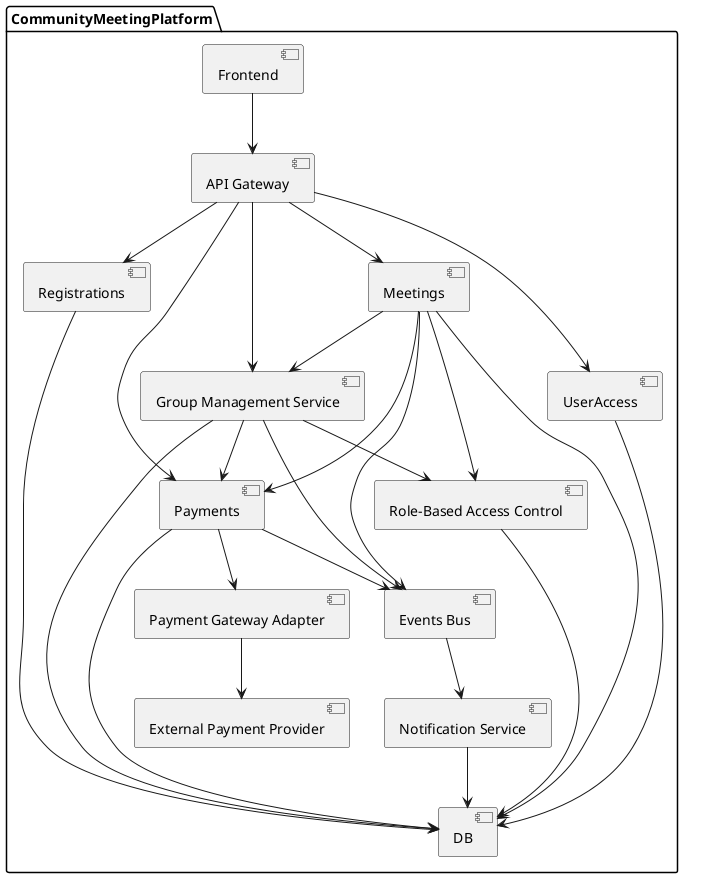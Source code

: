 @startuml
package CommunityMeetingPlatform {

[Frontend] as WebClient
[API Gateway] as APIGW
[UserAccess] as UserAccess
[Registrations] as Registrations
[Group Management Service] as GroupSvc
[Meetings] as MeetingSvc
[Payments] as PaySvc
[Payment Gateway Adapter] as PayAdapter
[External Payment Provider] as ExtPay
[Notification Service] as NotiSvc
[Events Bus] as EventBus
[DB] as DB
[Role-Based Access Control] as RBAC

WebClient --> APIGW

APIGW --> UserAccess
APIGW --> Registrations
APIGW --> GroupSvc
APIGW --> MeetingSvc
APIGW --> PaySvc

GroupSvc --> RBAC
MeetingSvc --> RBAC
GroupSvc --> PaySvc
MeetingSvc --> GroupSvc
MeetingSvc --> PaySvc

UserAccess --> DB
Registrations --> DB
GroupSvc --> DB
MeetingSvc --> DB
PaySvc --> DB
RBAC --> DB

PaySvc --> PayAdapter
PayAdapter --> ExtPay

GroupSvc --> EventBus
MeetingSvc --> EventBus
PaySvc --> EventBus
EventBus --> NotiSvc

NotiSvc --> DB
}
@enduml
